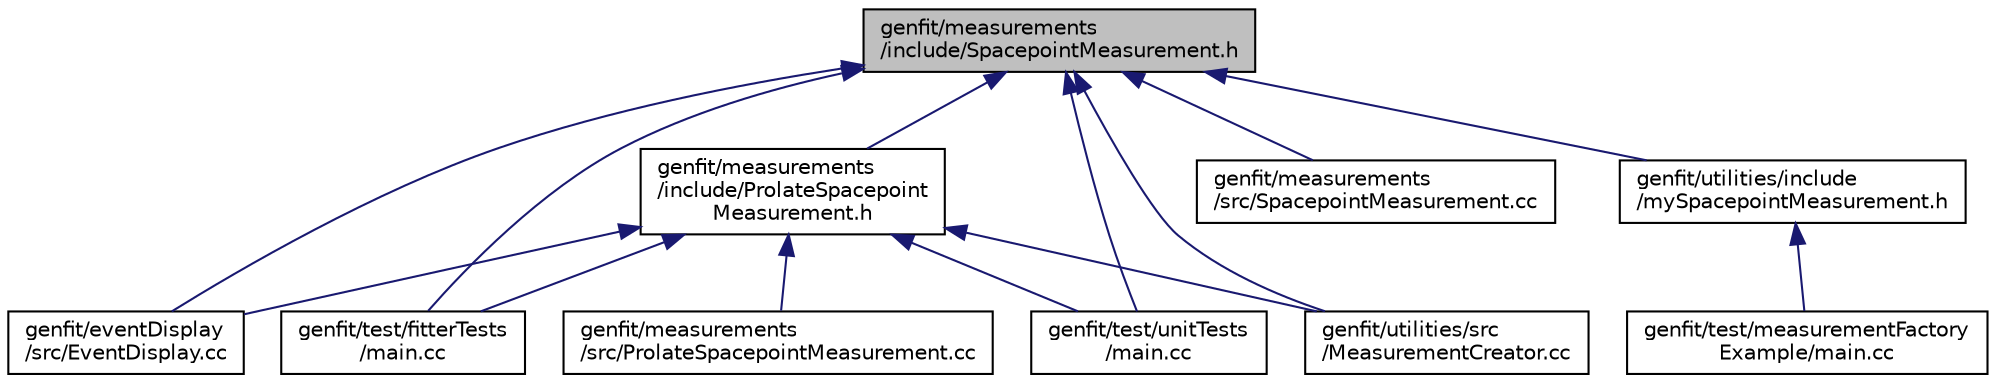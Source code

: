 digraph "genfit/measurements/include/SpacepointMeasurement.h"
{
 // LATEX_PDF_SIZE
  edge [fontname="Helvetica",fontsize="10",labelfontname="Helvetica",labelfontsize="10"];
  node [fontname="Helvetica",fontsize="10",shape=record];
  Node1 [label="genfit/measurements\l/include/SpacepointMeasurement.h",height=0.2,width=0.4,color="black", fillcolor="grey75", style="filled", fontcolor="black",tooltip=" "];
  Node1 -> Node2 [dir="back",color="midnightblue",fontsize="10",style="solid",fontname="Helvetica"];
  Node2 [label="genfit/eventDisplay\l/src/EventDisplay.cc",height=0.2,width=0.4,color="black", fillcolor="white", style="filled",URL="$EventDisplay_8cc.html",tooltip=" "];
  Node1 -> Node3 [dir="back",color="midnightblue",fontsize="10",style="solid",fontname="Helvetica"];
  Node3 [label="genfit/measurements\l/include/ProlateSpacepoint\lMeasurement.h",height=0.2,width=0.4,color="black", fillcolor="white", style="filled",URL="$ProlateSpacepointMeasurement_8h.html",tooltip=" "];
  Node3 -> Node2 [dir="back",color="midnightblue",fontsize="10",style="solid",fontname="Helvetica"];
  Node3 -> Node4 [dir="back",color="midnightblue",fontsize="10",style="solid",fontname="Helvetica"];
  Node4 [label="genfit/measurements\l/src/ProlateSpacepointMeasurement.cc",height=0.2,width=0.4,color="black", fillcolor="white", style="filled",URL="$ProlateSpacepointMeasurement_8cc.html",tooltip=" "];
  Node3 -> Node5 [dir="back",color="midnightblue",fontsize="10",style="solid",fontname="Helvetica"];
  Node5 [label="genfit/test/fitterTests\l/main.cc",height=0.2,width=0.4,color="black", fillcolor="white", style="filled",URL="$fitterTests_2main_8cc.html",tooltip=" "];
  Node3 -> Node6 [dir="back",color="midnightblue",fontsize="10",style="solid",fontname="Helvetica"];
  Node6 [label="genfit/test/unitTests\l/main.cc",height=0.2,width=0.4,color="black", fillcolor="white", style="filled",URL="$unitTests_2main_8cc.html",tooltip=" "];
  Node3 -> Node7 [dir="back",color="midnightblue",fontsize="10",style="solid",fontname="Helvetica"];
  Node7 [label="genfit/utilities/src\l/MeasurementCreator.cc",height=0.2,width=0.4,color="black", fillcolor="white", style="filled",URL="$MeasurementCreator_8cc.html",tooltip=" "];
  Node1 -> Node8 [dir="back",color="midnightblue",fontsize="10",style="solid",fontname="Helvetica"];
  Node8 [label="genfit/measurements\l/src/SpacepointMeasurement.cc",height=0.2,width=0.4,color="black", fillcolor="white", style="filled",URL="$SpacepointMeasurement_8cc.html",tooltip=" "];
  Node1 -> Node5 [dir="back",color="midnightblue",fontsize="10",style="solid",fontname="Helvetica"];
  Node1 -> Node6 [dir="back",color="midnightblue",fontsize="10",style="solid",fontname="Helvetica"];
  Node1 -> Node9 [dir="back",color="midnightblue",fontsize="10",style="solid",fontname="Helvetica"];
  Node9 [label="genfit/utilities/include\l/mySpacepointMeasurement.h",height=0.2,width=0.4,color="black", fillcolor="white", style="filled",URL="$mySpacepointMeasurement_8h.html",tooltip=" "];
  Node9 -> Node10 [dir="back",color="midnightblue",fontsize="10",style="solid",fontname="Helvetica"];
  Node10 [label="genfit/test/measurementFactory\lExample/main.cc",height=0.2,width=0.4,color="black", fillcolor="white", style="filled",URL="$measurementFactoryExample_2main_8cc.html",tooltip=" "];
  Node1 -> Node7 [dir="back",color="midnightblue",fontsize="10",style="solid",fontname="Helvetica"];
}
